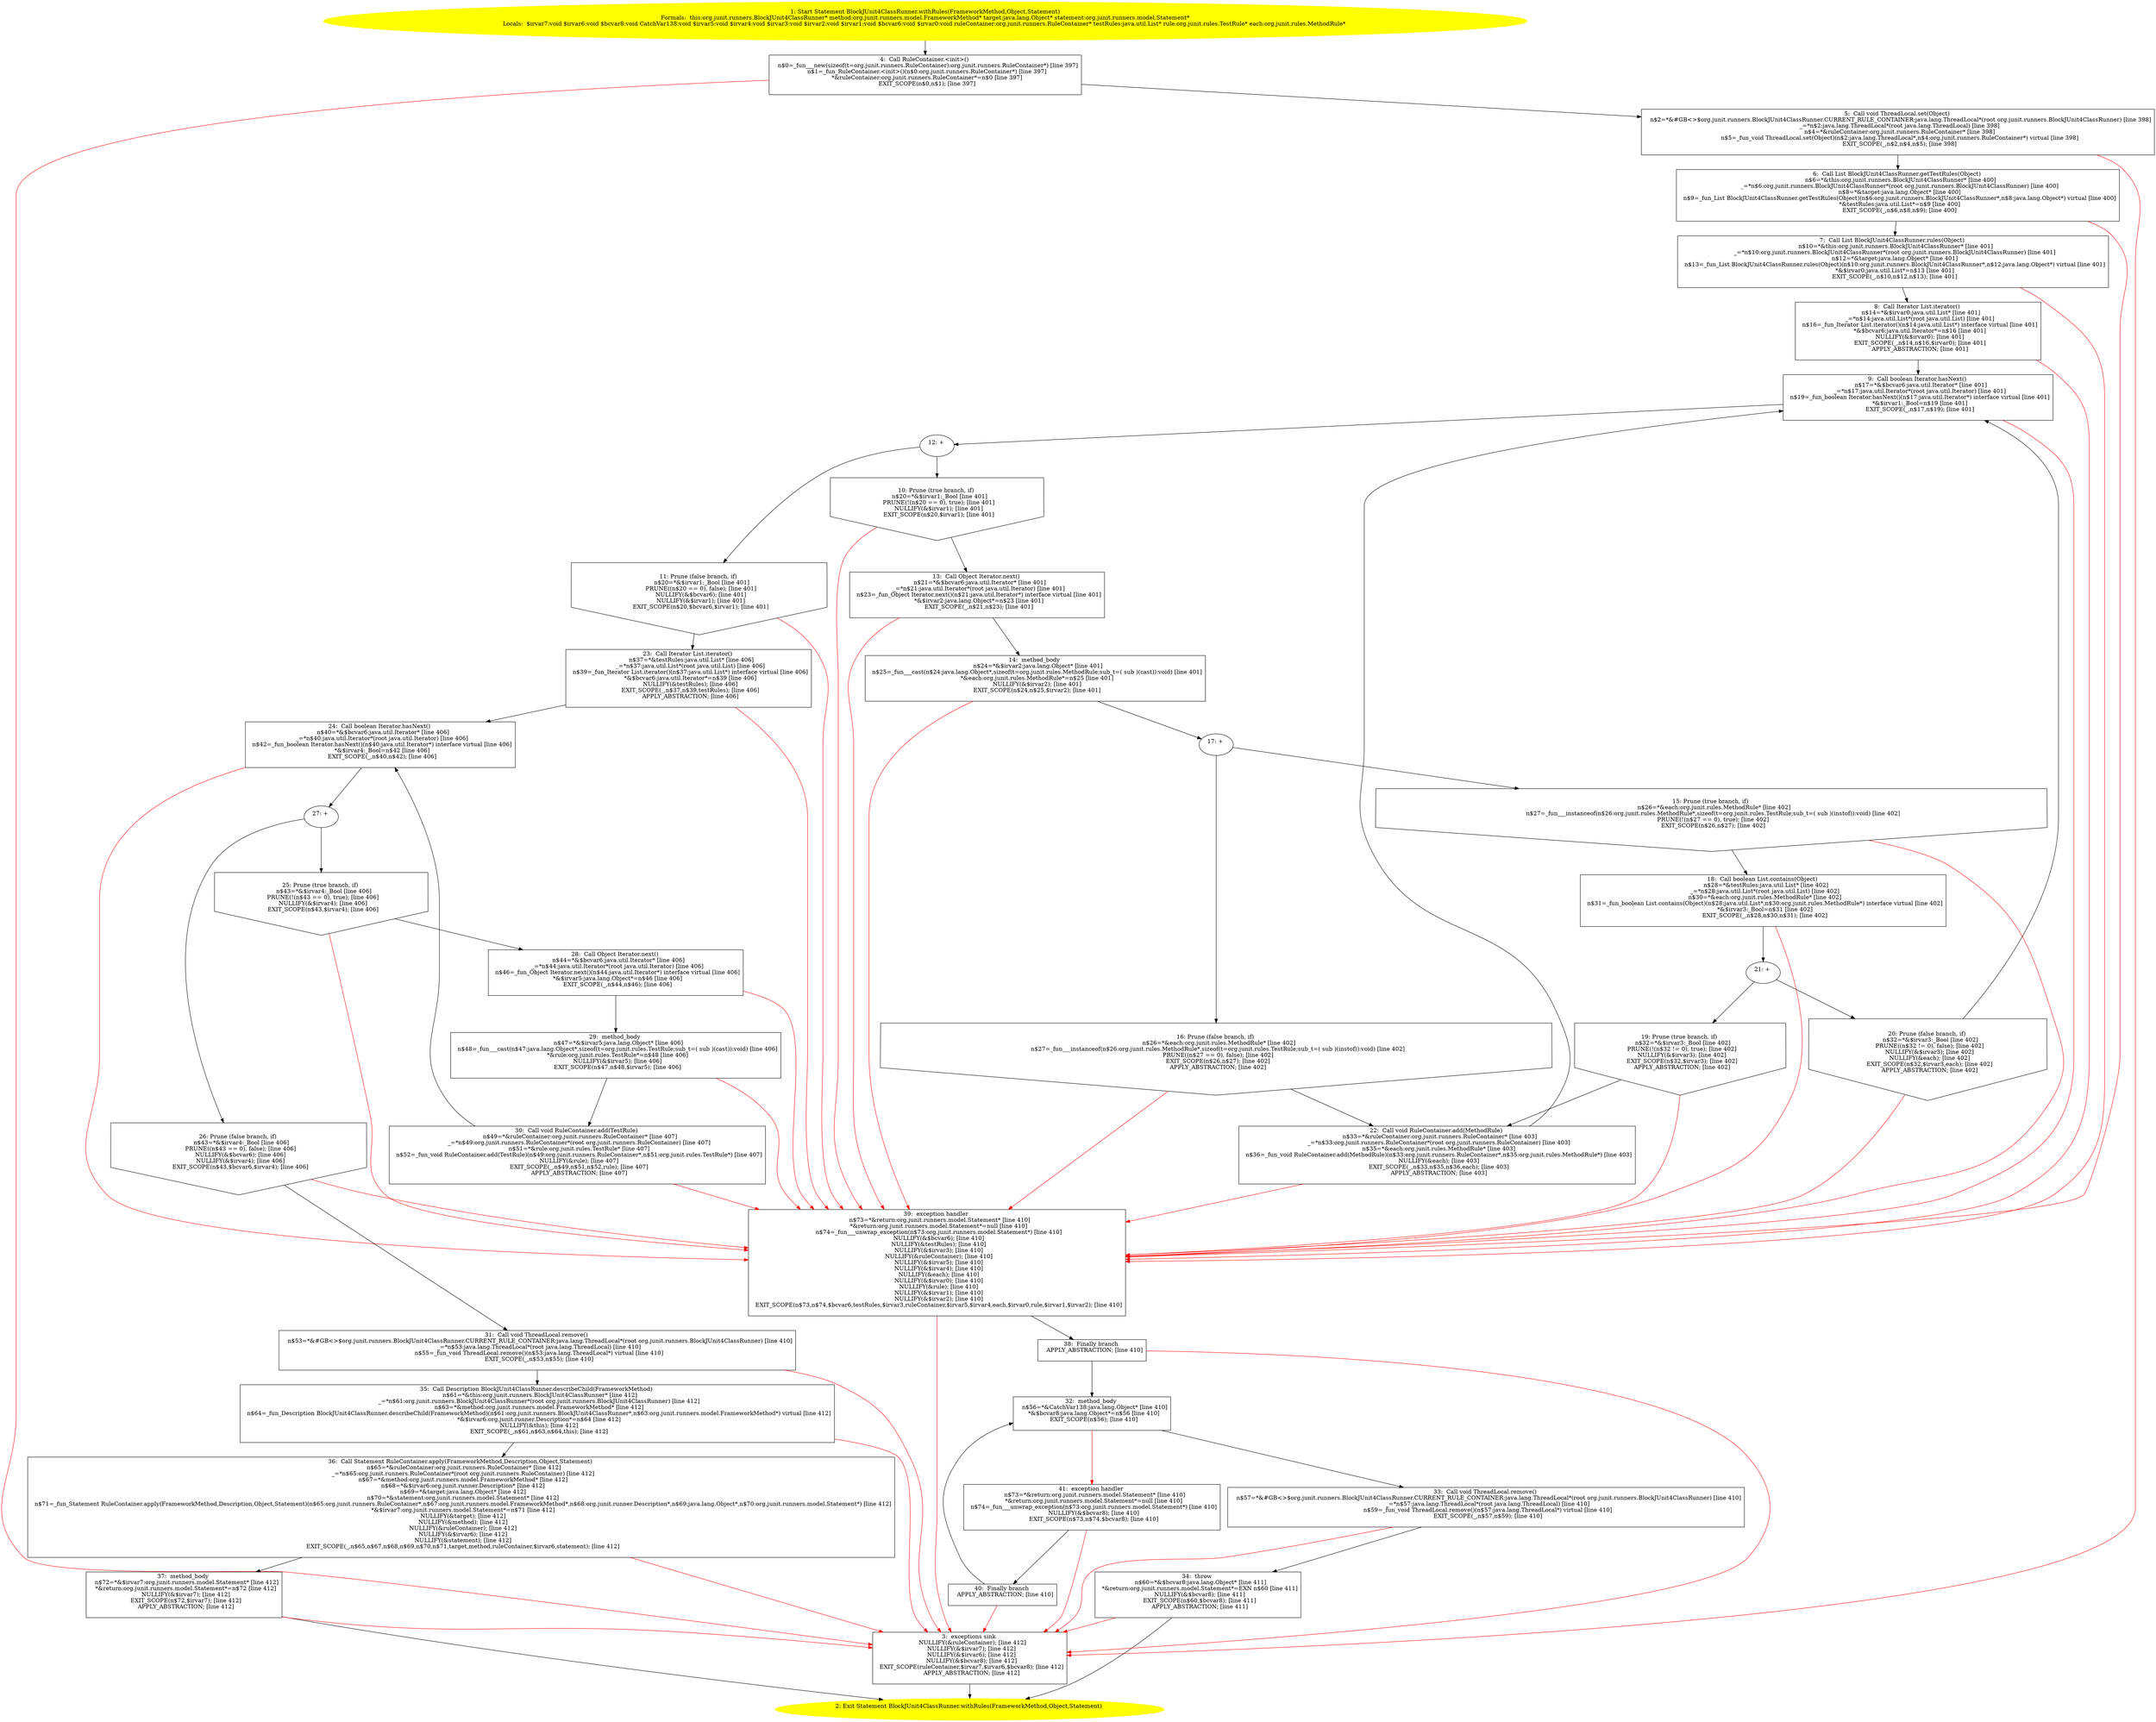 /* @generated */
digraph cfg {
"org.junit.runners.BlockJUnit4ClassRunner.withRules(org.junit.runners.model.FrameworkMethod,java.lang.d3c724dc58a1a17aa2b569ffbe6e26ab_1" [label="1: Start Statement BlockJUnit4ClassRunner.withRules(FrameworkMethod,Object,Statement)\nFormals:  this:org.junit.runners.BlockJUnit4ClassRunner* method:org.junit.runners.model.FrameworkMethod* target:java.lang.Object* statement:org.junit.runners.model.Statement*\nLocals:  $irvar7:void $irvar6:void $bcvar8:void CatchVar138:void $irvar5:void $irvar4:void $irvar3:void $irvar2:void $irvar1:void $bcvar6:void $irvar0:void ruleContainer:org.junit.runners.RuleContainer* testRules:java.util.List* rule:org.junit.rules.TestRule* each:org.junit.rules.MethodRule* \n  " color=yellow style=filled]
	

	 "org.junit.runners.BlockJUnit4ClassRunner.withRules(org.junit.runners.model.FrameworkMethod,java.lang.d3c724dc58a1a17aa2b569ffbe6e26ab_1" -> "org.junit.runners.BlockJUnit4ClassRunner.withRules(org.junit.runners.model.FrameworkMethod,java.lang.d3c724dc58a1a17aa2b569ffbe6e26ab_4" ;
"org.junit.runners.BlockJUnit4ClassRunner.withRules(org.junit.runners.model.FrameworkMethod,java.lang.d3c724dc58a1a17aa2b569ffbe6e26ab_2" [label="2: Exit Statement BlockJUnit4ClassRunner.withRules(FrameworkMethod,Object,Statement) \n  " color=yellow style=filled]
	

"org.junit.runners.BlockJUnit4ClassRunner.withRules(org.junit.runners.model.FrameworkMethod,java.lang.d3c724dc58a1a17aa2b569ffbe6e26ab_3" [label="3:  exceptions sink \n   NULLIFY(&ruleContainer); [line 412]\n  NULLIFY(&$irvar7); [line 412]\n  NULLIFY(&$irvar6); [line 412]\n  NULLIFY(&$bcvar8); [line 412]\n  EXIT_SCOPE(ruleContainer,$irvar7,$irvar6,$bcvar8); [line 412]\n  APPLY_ABSTRACTION; [line 412]\n " shape="box"]
	

	 "org.junit.runners.BlockJUnit4ClassRunner.withRules(org.junit.runners.model.FrameworkMethod,java.lang.d3c724dc58a1a17aa2b569ffbe6e26ab_3" -> "org.junit.runners.BlockJUnit4ClassRunner.withRules(org.junit.runners.model.FrameworkMethod,java.lang.d3c724dc58a1a17aa2b569ffbe6e26ab_2" ;
"org.junit.runners.BlockJUnit4ClassRunner.withRules(org.junit.runners.model.FrameworkMethod,java.lang.d3c724dc58a1a17aa2b569ffbe6e26ab_4" [label="4:  Call RuleContainer.<init>() \n   n$0=_fun___new(sizeof(t=org.junit.runners.RuleContainer):org.junit.runners.RuleContainer*) [line 397]\n  n$1=_fun_RuleContainer.<init>()(n$0:org.junit.runners.RuleContainer*) [line 397]\n  *&ruleContainer:org.junit.runners.RuleContainer*=n$0 [line 397]\n  EXIT_SCOPE(n$0,n$1); [line 397]\n " shape="box"]
	

	 "org.junit.runners.BlockJUnit4ClassRunner.withRules(org.junit.runners.model.FrameworkMethod,java.lang.d3c724dc58a1a17aa2b569ffbe6e26ab_4" -> "org.junit.runners.BlockJUnit4ClassRunner.withRules(org.junit.runners.model.FrameworkMethod,java.lang.d3c724dc58a1a17aa2b569ffbe6e26ab_5" ;
	 "org.junit.runners.BlockJUnit4ClassRunner.withRules(org.junit.runners.model.FrameworkMethod,java.lang.d3c724dc58a1a17aa2b569ffbe6e26ab_4" -> "org.junit.runners.BlockJUnit4ClassRunner.withRules(org.junit.runners.model.FrameworkMethod,java.lang.d3c724dc58a1a17aa2b569ffbe6e26ab_3" [color="red" ];
"org.junit.runners.BlockJUnit4ClassRunner.withRules(org.junit.runners.model.FrameworkMethod,java.lang.d3c724dc58a1a17aa2b569ffbe6e26ab_5" [label="5:  Call void ThreadLocal.set(Object) \n   n$2=*&#GB<>$org.junit.runners.BlockJUnit4ClassRunner.CURRENT_RULE_CONTAINER:java.lang.ThreadLocal*(root org.junit.runners.BlockJUnit4ClassRunner) [line 398]\n  _=*n$2:java.lang.ThreadLocal*(root java.lang.ThreadLocal) [line 398]\n  n$4=*&ruleContainer:org.junit.runners.RuleContainer* [line 398]\n  n$5=_fun_void ThreadLocal.set(Object)(n$2:java.lang.ThreadLocal*,n$4:org.junit.runners.RuleContainer*) virtual [line 398]\n  EXIT_SCOPE(_,n$2,n$4,n$5); [line 398]\n " shape="box"]
	

	 "org.junit.runners.BlockJUnit4ClassRunner.withRules(org.junit.runners.model.FrameworkMethod,java.lang.d3c724dc58a1a17aa2b569ffbe6e26ab_5" -> "org.junit.runners.BlockJUnit4ClassRunner.withRules(org.junit.runners.model.FrameworkMethod,java.lang.d3c724dc58a1a17aa2b569ffbe6e26ab_6" ;
	 "org.junit.runners.BlockJUnit4ClassRunner.withRules(org.junit.runners.model.FrameworkMethod,java.lang.d3c724dc58a1a17aa2b569ffbe6e26ab_5" -> "org.junit.runners.BlockJUnit4ClassRunner.withRules(org.junit.runners.model.FrameworkMethod,java.lang.d3c724dc58a1a17aa2b569ffbe6e26ab_3" [color="red" ];
"org.junit.runners.BlockJUnit4ClassRunner.withRules(org.junit.runners.model.FrameworkMethod,java.lang.d3c724dc58a1a17aa2b569ffbe6e26ab_6" [label="6:  Call List BlockJUnit4ClassRunner.getTestRules(Object) \n   n$6=*&this:org.junit.runners.BlockJUnit4ClassRunner* [line 400]\n  _=*n$6:org.junit.runners.BlockJUnit4ClassRunner*(root org.junit.runners.BlockJUnit4ClassRunner) [line 400]\n  n$8=*&target:java.lang.Object* [line 400]\n  n$9=_fun_List BlockJUnit4ClassRunner.getTestRules(Object)(n$6:org.junit.runners.BlockJUnit4ClassRunner*,n$8:java.lang.Object*) virtual [line 400]\n  *&testRules:java.util.List*=n$9 [line 400]\n  EXIT_SCOPE(_,n$6,n$8,n$9); [line 400]\n " shape="box"]
	

	 "org.junit.runners.BlockJUnit4ClassRunner.withRules(org.junit.runners.model.FrameworkMethod,java.lang.d3c724dc58a1a17aa2b569ffbe6e26ab_6" -> "org.junit.runners.BlockJUnit4ClassRunner.withRules(org.junit.runners.model.FrameworkMethod,java.lang.d3c724dc58a1a17aa2b569ffbe6e26ab_7" ;
	 "org.junit.runners.BlockJUnit4ClassRunner.withRules(org.junit.runners.model.FrameworkMethod,java.lang.d3c724dc58a1a17aa2b569ffbe6e26ab_6" -> "org.junit.runners.BlockJUnit4ClassRunner.withRules(org.junit.runners.model.FrameworkMethod,java.lang.d3c724dc58a1a17aa2b569ffbe6e26ab_39" [color="red" ];
"org.junit.runners.BlockJUnit4ClassRunner.withRules(org.junit.runners.model.FrameworkMethod,java.lang.d3c724dc58a1a17aa2b569ffbe6e26ab_7" [label="7:  Call List BlockJUnit4ClassRunner.rules(Object) \n   n$10=*&this:org.junit.runners.BlockJUnit4ClassRunner* [line 401]\n  _=*n$10:org.junit.runners.BlockJUnit4ClassRunner*(root org.junit.runners.BlockJUnit4ClassRunner) [line 401]\n  n$12=*&target:java.lang.Object* [line 401]\n  n$13=_fun_List BlockJUnit4ClassRunner.rules(Object)(n$10:org.junit.runners.BlockJUnit4ClassRunner*,n$12:java.lang.Object*) virtual [line 401]\n  *&$irvar0:java.util.List*=n$13 [line 401]\n  EXIT_SCOPE(_,n$10,n$12,n$13); [line 401]\n " shape="box"]
	

	 "org.junit.runners.BlockJUnit4ClassRunner.withRules(org.junit.runners.model.FrameworkMethod,java.lang.d3c724dc58a1a17aa2b569ffbe6e26ab_7" -> "org.junit.runners.BlockJUnit4ClassRunner.withRules(org.junit.runners.model.FrameworkMethod,java.lang.d3c724dc58a1a17aa2b569ffbe6e26ab_8" ;
	 "org.junit.runners.BlockJUnit4ClassRunner.withRules(org.junit.runners.model.FrameworkMethod,java.lang.d3c724dc58a1a17aa2b569ffbe6e26ab_7" -> "org.junit.runners.BlockJUnit4ClassRunner.withRules(org.junit.runners.model.FrameworkMethod,java.lang.d3c724dc58a1a17aa2b569ffbe6e26ab_39" [color="red" ];
"org.junit.runners.BlockJUnit4ClassRunner.withRules(org.junit.runners.model.FrameworkMethod,java.lang.d3c724dc58a1a17aa2b569ffbe6e26ab_8" [label="8:  Call Iterator List.iterator() \n   n$14=*&$irvar0:java.util.List* [line 401]\n  _=*n$14:java.util.List*(root java.util.List) [line 401]\n  n$16=_fun_Iterator List.iterator()(n$14:java.util.List*) interface virtual [line 401]\n  *&$bcvar6:java.util.Iterator*=n$16 [line 401]\n  NULLIFY(&$irvar0); [line 401]\n  EXIT_SCOPE(_,n$14,n$16,$irvar0); [line 401]\n  APPLY_ABSTRACTION; [line 401]\n " shape="box"]
	

	 "org.junit.runners.BlockJUnit4ClassRunner.withRules(org.junit.runners.model.FrameworkMethod,java.lang.d3c724dc58a1a17aa2b569ffbe6e26ab_8" -> "org.junit.runners.BlockJUnit4ClassRunner.withRules(org.junit.runners.model.FrameworkMethod,java.lang.d3c724dc58a1a17aa2b569ffbe6e26ab_9" ;
	 "org.junit.runners.BlockJUnit4ClassRunner.withRules(org.junit.runners.model.FrameworkMethod,java.lang.d3c724dc58a1a17aa2b569ffbe6e26ab_8" -> "org.junit.runners.BlockJUnit4ClassRunner.withRules(org.junit.runners.model.FrameworkMethod,java.lang.d3c724dc58a1a17aa2b569ffbe6e26ab_39" [color="red" ];
"org.junit.runners.BlockJUnit4ClassRunner.withRules(org.junit.runners.model.FrameworkMethod,java.lang.d3c724dc58a1a17aa2b569ffbe6e26ab_9" [label="9:  Call boolean Iterator.hasNext() \n   n$17=*&$bcvar6:java.util.Iterator* [line 401]\n  _=*n$17:java.util.Iterator*(root java.util.Iterator) [line 401]\n  n$19=_fun_boolean Iterator.hasNext()(n$17:java.util.Iterator*) interface virtual [line 401]\n  *&$irvar1:_Bool=n$19 [line 401]\n  EXIT_SCOPE(_,n$17,n$19); [line 401]\n " shape="box"]
	

	 "org.junit.runners.BlockJUnit4ClassRunner.withRules(org.junit.runners.model.FrameworkMethod,java.lang.d3c724dc58a1a17aa2b569ffbe6e26ab_9" -> "org.junit.runners.BlockJUnit4ClassRunner.withRules(org.junit.runners.model.FrameworkMethod,java.lang.d3c724dc58a1a17aa2b569ffbe6e26ab_12" ;
	 "org.junit.runners.BlockJUnit4ClassRunner.withRules(org.junit.runners.model.FrameworkMethod,java.lang.d3c724dc58a1a17aa2b569ffbe6e26ab_9" -> "org.junit.runners.BlockJUnit4ClassRunner.withRules(org.junit.runners.model.FrameworkMethod,java.lang.d3c724dc58a1a17aa2b569ffbe6e26ab_39" [color="red" ];
"org.junit.runners.BlockJUnit4ClassRunner.withRules(org.junit.runners.model.FrameworkMethod,java.lang.d3c724dc58a1a17aa2b569ffbe6e26ab_10" [label="10: Prune (true branch, if) \n   n$20=*&$irvar1:_Bool [line 401]\n  PRUNE(!(n$20 == 0), true); [line 401]\n  NULLIFY(&$irvar1); [line 401]\n  EXIT_SCOPE(n$20,$irvar1); [line 401]\n " shape="invhouse"]
	

	 "org.junit.runners.BlockJUnit4ClassRunner.withRules(org.junit.runners.model.FrameworkMethod,java.lang.d3c724dc58a1a17aa2b569ffbe6e26ab_10" -> "org.junit.runners.BlockJUnit4ClassRunner.withRules(org.junit.runners.model.FrameworkMethod,java.lang.d3c724dc58a1a17aa2b569ffbe6e26ab_13" ;
	 "org.junit.runners.BlockJUnit4ClassRunner.withRules(org.junit.runners.model.FrameworkMethod,java.lang.d3c724dc58a1a17aa2b569ffbe6e26ab_10" -> "org.junit.runners.BlockJUnit4ClassRunner.withRules(org.junit.runners.model.FrameworkMethod,java.lang.d3c724dc58a1a17aa2b569ffbe6e26ab_39" [color="red" ];
"org.junit.runners.BlockJUnit4ClassRunner.withRules(org.junit.runners.model.FrameworkMethod,java.lang.d3c724dc58a1a17aa2b569ffbe6e26ab_11" [label="11: Prune (false branch, if) \n   n$20=*&$irvar1:_Bool [line 401]\n  PRUNE((n$20 == 0), false); [line 401]\n  NULLIFY(&$bcvar6); [line 401]\n  NULLIFY(&$irvar1); [line 401]\n  EXIT_SCOPE(n$20,$bcvar6,$irvar1); [line 401]\n " shape="invhouse"]
	

	 "org.junit.runners.BlockJUnit4ClassRunner.withRules(org.junit.runners.model.FrameworkMethod,java.lang.d3c724dc58a1a17aa2b569ffbe6e26ab_11" -> "org.junit.runners.BlockJUnit4ClassRunner.withRules(org.junit.runners.model.FrameworkMethod,java.lang.d3c724dc58a1a17aa2b569ffbe6e26ab_23" ;
	 "org.junit.runners.BlockJUnit4ClassRunner.withRules(org.junit.runners.model.FrameworkMethod,java.lang.d3c724dc58a1a17aa2b569ffbe6e26ab_11" -> "org.junit.runners.BlockJUnit4ClassRunner.withRules(org.junit.runners.model.FrameworkMethod,java.lang.d3c724dc58a1a17aa2b569ffbe6e26ab_39" [color="red" ];
"org.junit.runners.BlockJUnit4ClassRunner.withRules(org.junit.runners.model.FrameworkMethod,java.lang.d3c724dc58a1a17aa2b569ffbe6e26ab_12" [label="12: + \n  " ]
	

	 "org.junit.runners.BlockJUnit4ClassRunner.withRules(org.junit.runners.model.FrameworkMethod,java.lang.d3c724dc58a1a17aa2b569ffbe6e26ab_12" -> "org.junit.runners.BlockJUnit4ClassRunner.withRules(org.junit.runners.model.FrameworkMethod,java.lang.d3c724dc58a1a17aa2b569ffbe6e26ab_10" ;
	 "org.junit.runners.BlockJUnit4ClassRunner.withRules(org.junit.runners.model.FrameworkMethod,java.lang.d3c724dc58a1a17aa2b569ffbe6e26ab_12" -> "org.junit.runners.BlockJUnit4ClassRunner.withRules(org.junit.runners.model.FrameworkMethod,java.lang.d3c724dc58a1a17aa2b569ffbe6e26ab_11" ;
"org.junit.runners.BlockJUnit4ClassRunner.withRules(org.junit.runners.model.FrameworkMethod,java.lang.d3c724dc58a1a17aa2b569ffbe6e26ab_13" [label="13:  Call Object Iterator.next() \n   n$21=*&$bcvar6:java.util.Iterator* [line 401]\n  _=*n$21:java.util.Iterator*(root java.util.Iterator) [line 401]\n  n$23=_fun_Object Iterator.next()(n$21:java.util.Iterator*) interface virtual [line 401]\n  *&$irvar2:java.lang.Object*=n$23 [line 401]\n  EXIT_SCOPE(_,n$21,n$23); [line 401]\n " shape="box"]
	

	 "org.junit.runners.BlockJUnit4ClassRunner.withRules(org.junit.runners.model.FrameworkMethod,java.lang.d3c724dc58a1a17aa2b569ffbe6e26ab_13" -> "org.junit.runners.BlockJUnit4ClassRunner.withRules(org.junit.runners.model.FrameworkMethod,java.lang.d3c724dc58a1a17aa2b569ffbe6e26ab_14" ;
	 "org.junit.runners.BlockJUnit4ClassRunner.withRules(org.junit.runners.model.FrameworkMethod,java.lang.d3c724dc58a1a17aa2b569ffbe6e26ab_13" -> "org.junit.runners.BlockJUnit4ClassRunner.withRules(org.junit.runners.model.FrameworkMethod,java.lang.d3c724dc58a1a17aa2b569ffbe6e26ab_39" [color="red" ];
"org.junit.runners.BlockJUnit4ClassRunner.withRules(org.junit.runners.model.FrameworkMethod,java.lang.d3c724dc58a1a17aa2b569ffbe6e26ab_14" [label="14:  method_body \n   n$24=*&$irvar2:java.lang.Object* [line 401]\n  n$25=_fun___cast(n$24:java.lang.Object*,sizeof(t=org.junit.rules.MethodRule;sub_t=( sub )(cast)):void) [line 401]\n  *&each:org.junit.rules.MethodRule*=n$25 [line 401]\n  NULLIFY(&$irvar2); [line 401]\n  EXIT_SCOPE(n$24,n$25,$irvar2); [line 401]\n " shape="box"]
	

	 "org.junit.runners.BlockJUnit4ClassRunner.withRules(org.junit.runners.model.FrameworkMethod,java.lang.d3c724dc58a1a17aa2b569ffbe6e26ab_14" -> "org.junit.runners.BlockJUnit4ClassRunner.withRules(org.junit.runners.model.FrameworkMethod,java.lang.d3c724dc58a1a17aa2b569ffbe6e26ab_17" ;
	 "org.junit.runners.BlockJUnit4ClassRunner.withRules(org.junit.runners.model.FrameworkMethod,java.lang.d3c724dc58a1a17aa2b569ffbe6e26ab_14" -> "org.junit.runners.BlockJUnit4ClassRunner.withRules(org.junit.runners.model.FrameworkMethod,java.lang.d3c724dc58a1a17aa2b569ffbe6e26ab_39" [color="red" ];
"org.junit.runners.BlockJUnit4ClassRunner.withRules(org.junit.runners.model.FrameworkMethod,java.lang.d3c724dc58a1a17aa2b569ffbe6e26ab_15" [label="15: Prune (true branch, if) \n   n$26=*&each:org.junit.rules.MethodRule* [line 402]\n  n$27=_fun___instanceof(n$26:org.junit.rules.MethodRule*,sizeof(t=org.junit.rules.TestRule;sub_t=( sub )(instof)):void) [line 402]\n  PRUNE(!(n$27 == 0), true); [line 402]\n  EXIT_SCOPE(n$26,n$27); [line 402]\n " shape="invhouse"]
	

	 "org.junit.runners.BlockJUnit4ClassRunner.withRules(org.junit.runners.model.FrameworkMethod,java.lang.d3c724dc58a1a17aa2b569ffbe6e26ab_15" -> "org.junit.runners.BlockJUnit4ClassRunner.withRules(org.junit.runners.model.FrameworkMethod,java.lang.d3c724dc58a1a17aa2b569ffbe6e26ab_18" ;
	 "org.junit.runners.BlockJUnit4ClassRunner.withRules(org.junit.runners.model.FrameworkMethod,java.lang.d3c724dc58a1a17aa2b569ffbe6e26ab_15" -> "org.junit.runners.BlockJUnit4ClassRunner.withRules(org.junit.runners.model.FrameworkMethod,java.lang.d3c724dc58a1a17aa2b569ffbe6e26ab_39" [color="red" ];
"org.junit.runners.BlockJUnit4ClassRunner.withRules(org.junit.runners.model.FrameworkMethod,java.lang.d3c724dc58a1a17aa2b569ffbe6e26ab_16" [label="16: Prune (false branch, if) \n   n$26=*&each:org.junit.rules.MethodRule* [line 402]\n  n$27=_fun___instanceof(n$26:org.junit.rules.MethodRule*,sizeof(t=org.junit.rules.TestRule;sub_t=( sub )(instof)):void) [line 402]\n  PRUNE((n$27 == 0), false); [line 402]\n  EXIT_SCOPE(n$26,n$27); [line 402]\n  APPLY_ABSTRACTION; [line 402]\n " shape="invhouse"]
	

	 "org.junit.runners.BlockJUnit4ClassRunner.withRules(org.junit.runners.model.FrameworkMethod,java.lang.d3c724dc58a1a17aa2b569ffbe6e26ab_16" -> "org.junit.runners.BlockJUnit4ClassRunner.withRules(org.junit.runners.model.FrameworkMethod,java.lang.d3c724dc58a1a17aa2b569ffbe6e26ab_22" ;
	 "org.junit.runners.BlockJUnit4ClassRunner.withRules(org.junit.runners.model.FrameworkMethod,java.lang.d3c724dc58a1a17aa2b569ffbe6e26ab_16" -> "org.junit.runners.BlockJUnit4ClassRunner.withRules(org.junit.runners.model.FrameworkMethod,java.lang.d3c724dc58a1a17aa2b569ffbe6e26ab_39" [color="red" ];
"org.junit.runners.BlockJUnit4ClassRunner.withRules(org.junit.runners.model.FrameworkMethod,java.lang.d3c724dc58a1a17aa2b569ffbe6e26ab_17" [label="17: + \n  " ]
	

	 "org.junit.runners.BlockJUnit4ClassRunner.withRules(org.junit.runners.model.FrameworkMethod,java.lang.d3c724dc58a1a17aa2b569ffbe6e26ab_17" -> "org.junit.runners.BlockJUnit4ClassRunner.withRules(org.junit.runners.model.FrameworkMethod,java.lang.d3c724dc58a1a17aa2b569ffbe6e26ab_15" ;
	 "org.junit.runners.BlockJUnit4ClassRunner.withRules(org.junit.runners.model.FrameworkMethod,java.lang.d3c724dc58a1a17aa2b569ffbe6e26ab_17" -> "org.junit.runners.BlockJUnit4ClassRunner.withRules(org.junit.runners.model.FrameworkMethod,java.lang.d3c724dc58a1a17aa2b569ffbe6e26ab_16" ;
"org.junit.runners.BlockJUnit4ClassRunner.withRules(org.junit.runners.model.FrameworkMethod,java.lang.d3c724dc58a1a17aa2b569ffbe6e26ab_18" [label="18:  Call boolean List.contains(Object) \n   n$28=*&testRules:java.util.List* [line 402]\n  _=*n$28:java.util.List*(root java.util.List) [line 402]\n  n$30=*&each:org.junit.rules.MethodRule* [line 402]\n  n$31=_fun_boolean List.contains(Object)(n$28:java.util.List*,n$30:org.junit.rules.MethodRule*) interface virtual [line 402]\n  *&$irvar3:_Bool=n$31 [line 402]\n  EXIT_SCOPE(_,n$28,n$30,n$31); [line 402]\n " shape="box"]
	

	 "org.junit.runners.BlockJUnit4ClassRunner.withRules(org.junit.runners.model.FrameworkMethod,java.lang.d3c724dc58a1a17aa2b569ffbe6e26ab_18" -> "org.junit.runners.BlockJUnit4ClassRunner.withRules(org.junit.runners.model.FrameworkMethod,java.lang.d3c724dc58a1a17aa2b569ffbe6e26ab_21" ;
	 "org.junit.runners.BlockJUnit4ClassRunner.withRules(org.junit.runners.model.FrameworkMethod,java.lang.d3c724dc58a1a17aa2b569ffbe6e26ab_18" -> "org.junit.runners.BlockJUnit4ClassRunner.withRules(org.junit.runners.model.FrameworkMethod,java.lang.d3c724dc58a1a17aa2b569ffbe6e26ab_39" [color="red" ];
"org.junit.runners.BlockJUnit4ClassRunner.withRules(org.junit.runners.model.FrameworkMethod,java.lang.d3c724dc58a1a17aa2b569ffbe6e26ab_19" [label="19: Prune (true branch, if) \n   n$32=*&$irvar3:_Bool [line 402]\n  PRUNE(!(n$32 != 0), true); [line 402]\n  NULLIFY(&$irvar3); [line 402]\n  EXIT_SCOPE(n$32,$irvar3); [line 402]\n  APPLY_ABSTRACTION; [line 402]\n " shape="invhouse"]
	

	 "org.junit.runners.BlockJUnit4ClassRunner.withRules(org.junit.runners.model.FrameworkMethod,java.lang.d3c724dc58a1a17aa2b569ffbe6e26ab_19" -> "org.junit.runners.BlockJUnit4ClassRunner.withRules(org.junit.runners.model.FrameworkMethod,java.lang.d3c724dc58a1a17aa2b569ffbe6e26ab_22" ;
	 "org.junit.runners.BlockJUnit4ClassRunner.withRules(org.junit.runners.model.FrameworkMethod,java.lang.d3c724dc58a1a17aa2b569ffbe6e26ab_19" -> "org.junit.runners.BlockJUnit4ClassRunner.withRules(org.junit.runners.model.FrameworkMethod,java.lang.d3c724dc58a1a17aa2b569ffbe6e26ab_39" [color="red" ];
"org.junit.runners.BlockJUnit4ClassRunner.withRules(org.junit.runners.model.FrameworkMethod,java.lang.d3c724dc58a1a17aa2b569ffbe6e26ab_20" [label="20: Prune (false branch, if) \n   n$32=*&$irvar3:_Bool [line 402]\n  PRUNE((n$32 != 0), false); [line 402]\n  NULLIFY(&$irvar3); [line 402]\n  NULLIFY(&each); [line 402]\n  EXIT_SCOPE(n$32,$irvar3,each); [line 402]\n  APPLY_ABSTRACTION; [line 402]\n " shape="invhouse"]
	

	 "org.junit.runners.BlockJUnit4ClassRunner.withRules(org.junit.runners.model.FrameworkMethod,java.lang.d3c724dc58a1a17aa2b569ffbe6e26ab_20" -> "org.junit.runners.BlockJUnit4ClassRunner.withRules(org.junit.runners.model.FrameworkMethod,java.lang.d3c724dc58a1a17aa2b569ffbe6e26ab_9" ;
	 "org.junit.runners.BlockJUnit4ClassRunner.withRules(org.junit.runners.model.FrameworkMethod,java.lang.d3c724dc58a1a17aa2b569ffbe6e26ab_20" -> "org.junit.runners.BlockJUnit4ClassRunner.withRules(org.junit.runners.model.FrameworkMethod,java.lang.d3c724dc58a1a17aa2b569ffbe6e26ab_39" [color="red" ];
"org.junit.runners.BlockJUnit4ClassRunner.withRules(org.junit.runners.model.FrameworkMethod,java.lang.d3c724dc58a1a17aa2b569ffbe6e26ab_21" [label="21: + \n  " ]
	

	 "org.junit.runners.BlockJUnit4ClassRunner.withRules(org.junit.runners.model.FrameworkMethod,java.lang.d3c724dc58a1a17aa2b569ffbe6e26ab_21" -> "org.junit.runners.BlockJUnit4ClassRunner.withRules(org.junit.runners.model.FrameworkMethod,java.lang.d3c724dc58a1a17aa2b569ffbe6e26ab_19" ;
	 "org.junit.runners.BlockJUnit4ClassRunner.withRules(org.junit.runners.model.FrameworkMethod,java.lang.d3c724dc58a1a17aa2b569ffbe6e26ab_21" -> "org.junit.runners.BlockJUnit4ClassRunner.withRules(org.junit.runners.model.FrameworkMethod,java.lang.d3c724dc58a1a17aa2b569ffbe6e26ab_20" ;
"org.junit.runners.BlockJUnit4ClassRunner.withRules(org.junit.runners.model.FrameworkMethod,java.lang.d3c724dc58a1a17aa2b569ffbe6e26ab_22" [label="22:  Call void RuleContainer.add(MethodRule) \n   n$33=*&ruleContainer:org.junit.runners.RuleContainer* [line 403]\n  _=*n$33:org.junit.runners.RuleContainer*(root org.junit.runners.RuleContainer) [line 403]\n  n$35=*&each:org.junit.rules.MethodRule* [line 403]\n  n$36=_fun_void RuleContainer.add(MethodRule)(n$33:org.junit.runners.RuleContainer*,n$35:org.junit.rules.MethodRule*) [line 403]\n  NULLIFY(&each); [line 403]\n  EXIT_SCOPE(_,n$33,n$35,n$36,each); [line 403]\n  APPLY_ABSTRACTION; [line 403]\n " shape="box"]
	

	 "org.junit.runners.BlockJUnit4ClassRunner.withRules(org.junit.runners.model.FrameworkMethod,java.lang.d3c724dc58a1a17aa2b569ffbe6e26ab_22" -> "org.junit.runners.BlockJUnit4ClassRunner.withRules(org.junit.runners.model.FrameworkMethod,java.lang.d3c724dc58a1a17aa2b569ffbe6e26ab_9" ;
	 "org.junit.runners.BlockJUnit4ClassRunner.withRules(org.junit.runners.model.FrameworkMethod,java.lang.d3c724dc58a1a17aa2b569ffbe6e26ab_22" -> "org.junit.runners.BlockJUnit4ClassRunner.withRules(org.junit.runners.model.FrameworkMethod,java.lang.d3c724dc58a1a17aa2b569ffbe6e26ab_39" [color="red" ];
"org.junit.runners.BlockJUnit4ClassRunner.withRules(org.junit.runners.model.FrameworkMethod,java.lang.d3c724dc58a1a17aa2b569ffbe6e26ab_23" [label="23:  Call Iterator List.iterator() \n   n$37=*&testRules:java.util.List* [line 406]\n  _=*n$37:java.util.List*(root java.util.List) [line 406]\n  n$39=_fun_Iterator List.iterator()(n$37:java.util.List*) interface virtual [line 406]\n  *&$bcvar6:java.util.Iterator*=n$39 [line 406]\n  NULLIFY(&testRules); [line 406]\n  EXIT_SCOPE(_,n$37,n$39,testRules); [line 406]\n  APPLY_ABSTRACTION; [line 406]\n " shape="box"]
	

	 "org.junit.runners.BlockJUnit4ClassRunner.withRules(org.junit.runners.model.FrameworkMethod,java.lang.d3c724dc58a1a17aa2b569ffbe6e26ab_23" -> "org.junit.runners.BlockJUnit4ClassRunner.withRules(org.junit.runners.model.FrameworkMethod,java.lang.d3c724dc58a1a17aa2b569ffbe6e26ab_24" ;
	 "org.junit.runners.BlockJUnit4ClassRunner.withRules(org.junit.runners.model.FrameworkMethod,java.lang.d3c724dc58a1a17aa2b569ffbe6e26ab_23" -> "org.junit.runners.BlockJUnit4ClassRunner.withRules(org.junit.runners.model.FrameworkMethod,java.lang.d3c724dc58a1a17aa2b569ffbe6e26ab_39" [color="red" ];
"org.junit.runners.BlockJUnit4ClassRunner.withRules(org.junit.runners.model.FrameworkMethod,java.lang.d3c724dc58a1a17aa2b569ffbe6e26ab_24" [label="24:  Call boolean Iterator.hasNext() \n   n$40=*&$bcvar6:java.util.Iterator* [line 406]\n  _=*n$40:java.util.Iterator*(root java.util.Iterator) [line 406]\n  n$42=_fun_boolean Iterator.hasNext()(n$40:java.util.Iterator*) interface virtual [line 406]\n  *&$irvar4:_Bool=n$42 [line 406]\n  EXIT_SCOPE(_,n$40,n$42); [line 406]\n " shape="box"]
	

	 "org.junit.runners.BlockJUnit4ClassRunner.withRules(org.junit.runners.model.FrameworkMethod,java.lang.d3c724dc58a1a17aa2b569ffbe6e26ab_24" -> "org.junit.runners.BlockJUnit4ClassRunner.withRules(org.junit.runners.model.FrameworkMethod,java.lang.d3c724dc58a1a17aa2b569ffbe6e26ab_27" ;
	 "org.junit.runners.BlockJUnit4ClassRunner.withRules(org.junit.runners.model.FrameworkMethod,java.lang.d3c724dc58a1a17aa2b569ffbe6e26ab_24" -> "org.junit.runners.BlockJUnit4ClassRunner.withRules(org.junit.runners.model.FrameworkMethod,java.lang.d3c724dc58a1a17aa2b569ffbe6e26ab_39" [color="red" ];
"org.junit.runners.BlockJUnit4ClassRunner.withRules(org.junit.runners.model.FrameworkMethod,java.lang.d3c724dc58a1a17aa2b569ffbe6e26ab_25" [label="25: Prune (true branch, if) \n   n$43=*&$irvar4:_Bool [line 406]\n  PRUNE(!(n$43 == 0), true); [line 406]\n  NULLIFY(&$irvar4); [line 406]\n  EXIT_SCOPE(n$43,$irvar4); [line 406]\n " shape="invhouse"]
	

	 "org.junit.runners.BlockJUnit4ClassRunner.withRules(org.junit.runners.model.FrameworkMethod,java.lang.d3c724dc58a1a17aa2b569ffbe6e26ab_25" -> "org.junit.runners.BlockJUnit4ClassRunner.withRules(org.junit.runners.model.FrameworkMethod,java.lang.d3c724dc58a1a17aa2b569ffbe6e26ab_28" ;
	 "org.junit.runners.BlockJUnit4ClassRunner.withRules(org.junit.runners.model.FrameworkMethod,java.lang.d3c724dc58a1a17aa2b569ffbe6e26ab_25" -> "org.junit.runners.BlockJUnit4ClassRunner.withRules(org.junit.runners.model.FrameworkMethod,java.lang.d3c724dc58a1a17aa2b569ffbe6e26ab_39" [color="red" ];
"org.junit.runners.BlockJUnit4ClassRunner.withRules(org.junit.runners.model.FrameworkMethod,java.lang.d3c724dc58a1a17aa2b569ffbe6e26ab_26" [label="26: Prune (false branch, if) \n   n$43=*&$irvar4:_Bool [line 406]\n  PRUNE((n$43 == 0), false); [line 406]\n  NULLIFY(&$bcvar6); [line 406]\n  NULLIFY(&$irvar4); [line 406]\n  EXIT_SCOPE(n$43,$bcvar6,$irvar4); [line 406]\n " shape="invhouse"]
	

	 "org.junit.runners.BlockJUnit4ClassRunner.withRules(org.junit.runners.model.FrameworkMethod,java.lang.d3c724dc58a1a17aa2b569ffbe6e26ab_26" -> "org.junit.runners.BlockJUnit4ClassRunner.withRules(org.junit.runners.model.FrameworkMethod,java.lang.d3c724dc58a1a17aa2b569ffbe6e26ab_31" ;
	 "org.junit.runners.BlockJUnit4ClassRunner.withRules(org.junit.runners.model.FrameworkMethod,java.lang.d3c724dc58a1a17aa2b569ffbe6e26ab_26" -> "org.junit.runners.BlockJUnit4ClassRunner.withRules(org.junit.runners.model.FrameworkMethod,java.lang.d3c724dc58a1a17aa2b569ffbe6e26ab_39" [color="red" ];
"org.junit.runners.BlockJUnit4ClassRunner.withRules(org.junit.runners.model.FrameworkMethod,java.lang.d3c724dc58a1a17aa2b569ffbe6e26ab_27" [label="27: + \n  " ]
	

	 "org.junit.runners.BlockJUnit4ClassRunner.withRules(org.junit.runners.model.FrameworkMethod,java.lang.d3c724dc58a1a17aa2b569ffbe6e26ab_27" -> "org.junit.runners.BlockJUnit4ClassRunner.withRules(org.junit.runners.model.FrameworkMethod,java.lang.d3c724dc58a1a17aa2b569ffbe6e26ab_25" ;
	 "org.junit.runners.BlockJUnit4ClassRunner.withRules(org.junit.runners.model.FrameworkMethod,java.lang.d3c724dc58a1a17aa2b569ffbe6e26ab_27" -> "org.junit.runners.BlockJUnit4ClassRunner.withRules(org.junit.runners.model.FrameworkMethod,java.lang.d3c724dc58a1a17aa2b569ffbe6e26ab_26" ;
"org.junit.runners.BlockJUnit4ClassRunner.withRules(org.junit.runners.model.FrameworkMethod,java.lang.d3c724dc58a1a17aa2b569ffbe6e26ab_28" [label="28:  Call Object Iterator.next() \n   n$44=*&$bcvar6:java.util.Iterator* [line 406]\n  _=*n$44:java.util.Iterator*(root java.util.Iterator) [line 406]\n  n$46=_fun_Object Iterator.next()(n$44:java.util.Iterator*) interface virtual [line 406]\n  *&$irvar5:java.lang.Object*=n$46 [line 406]\n  EXIT_SCOPE(_,n$44,n$46); [line 406]\n " shape="box"]
	

	 "org.junit.runners.BlockJUnit4ClassRunner.withRules(org.junit.runners.model.FrameworkMethod,java.lang.d3c724dc58a1a17aa2b569ffbe6e26ab_28" -> "org.junit.runners.BlockJUnit4ClassRunner.withRules(org.junit.runners.model.FrameworkMethod,java.lang.d3c724dc58a1a17aa2b569ffbe6e26ab_29" ;
	 "org.junit.runners.BlockJUnit4ClassRunner.withRules(org.junit.runners.model.FrameworkMethod,java.lang.d3c724dc58a1a17aa2b569ffbe6e26ab_28" -> "org.junit.runners.BlockJUnit4ClassRunner.withRules(org.junit.runners.model.FrameworkMethod,java.lang.d3c724dc58a1a17aa2b569ffbe6e26ab_39" [color="red" ];
"org.junit.runners.BlockJUnit4ClassRunner.withRules(org.junit.runners.model.FrameworkMethod,java.lang.d3c724dc58a1a17aa2b569ffbe6e26ab_29" [label="29:  method_body \n   n$47=*&$irvar5:java.lang.Object* [line 406]\n  n$48=_fun___cast(n$47:java.lang.Object*,sizeof(t=org.junit.rules.TestRule;sub_t=( sub )(cast)):void) [line 406]\n  *&rule:org.junit.rules.TestRule*=n$48 [line 406]\n  NULLIFY(&$irvar5); [line 406]\n  EXIT_SCOPE(n$47,n$48,$irvar5); [line 406]\n " shape="box"]
	

	 "org.junit.runners.BlockJUnit4ClassRunner.withRules(org.junit.runners.model.FrameworkMethod,java.lang.d3c724dc58a1a17aa2b569ffbe6e26ab_29" -> "org.junit.runners.BlockJUnit4ClassRunner.withRules(org.junit.runners.model.FrameworkMethod,java.lang.d3c724dc58a1a17aa2b569ffbe6e26ab_30" ;
	 "org.junit.runners.BlockJUnit4ClassRunner.withRules(org.junit.runners.model.FrameworkMethod,java.lang.d3c724dc58a1a17aa2b569ffbe6e26ab_29" -> "org.junit.runners.BlockJUnit4ClassRunner.withRules(org.junit.runners.model.FrameworkMethod,java.lang.d3c724dc58a1a17aa2b569ffbe6e26ab_39" [color="red" ];
"org.junit.runners.BlockJUnit4ClassRunner.withRules(org.junit.runners.model.FrameworkMethod,java.lang.d3c724dc58a1a17aa2b569ffbe6e26ab_30" [label="30:  Call void RuleContainer.add(TestRule) \n   n$49=*&ruleContainer:org.junit.runners.RuleContainer* [line 407]\n  _=*n$49:org.junit.runners.RuleContainer*(root org.junit.runners.RuleContainer) [line 407]\n  n$51=*&rule:org.junit.rules.TestRule* [line 407]\n  n$52=_fun_void RuleContainer.add(TestRule)(n$49:org.junit.runners.RuleContainer*,n$51:org.junit.rules.TestRule*) [line 407]\n  NULLIFY(&rule); [line 407]\n  EXIT_SCOPE(_,n$49,n$51,n$52,rule); [line 407]\n  APPLY_ABSTRACTION; [line 407]\n " shape="box"]
	

	 "org.junit.runners.BlockJUnit4ClassRunner.withRules(org.junit.runners.model.FrameworkMethod,java.lang.d3c724dc58a1a17aa2b569ffbe6e26ab_30" -> "org.junit.runners.BlockJUnit4ClassRunner.withRules(org.junit.runners.model.FrameworkMethod,java.lang.d3c724dc58a1a17aa2b569ffbe6e26ab_24" ;
	 "org.junit.runners.BlockJUnit4ClassRunner.withRules(org.junit.runners.model.FrameworkMethod,java.lang.d3c724dc58a1a17aa2b569ffbe6e26ab_30" -> "org.junit.runners.BlockJUnit4ClassRunner.withRules(org.junit.runners.model.FrameworkMethod,java.lang.d3c724dc58a1a17aa2b569ffbe6e26ab_39" [color="red" ];
"org.junit.runners.BlockJUnit4ClassRunner.withRules(org.junit.runners.model.FrameworkMethod,java.lang.d3c724dc58a1a17aa2b569ffbe6e26ab_31" [label="31:  Call void ThreadLocal.remove() \n   n$53=*&#GB<>$org.junit.runners.BlockJUnit4ClassRunner.CURRENT_RULE_CONTAINER:java.lang.ThreadLocal*(root org.junit.runners.BlockJUnit4ClassRunner) [line 410]\n  _=*n$53:java.lang.ThreadLocal*(root java.lang.ThreadLocal) [line 410]\n  n$55=_fun_void ThreadLocal.remove()(n$53:java.lang.ThreadLocal*) virtual [line 410]\n  EXIT_SCOPE(_,n$53,n$55); [line 410]\n " shape="box"]
	

	 "org.junit.runners.BlockJUnit4ClassRunner.withRules(org.junit.runners.model.FrameworkMethod,java.lang.d3c724dc58a1a17aa2b569ffbe6e26ab_31" -> "org.junit.runners.BlockJUnit4ClassRunner.withRules(org.junit.runners.model.FrameworkMethod,java.lang.d3c724dc58a1a17aa2b569ffbe6e26ab_35" ;
	 "org.junit.runners.BlockJUnit4ClassRunner.withRules(org.junit.runners.model.FrameworkMethod,java.lang.d3c724dc58a1a17aa2b569ffbe6e26ab_31" -> "org.junit.runners.BlockJUnit4ClassRunner.withRules(org.junit.runners.model.FrameworkMethod,java.lang.d3c724dc58a1a17aa2b569ffbe6e26ab_3" [color="red" ];
"org.junit.runners.BlockJUnit4ClassRunner.withRules(org.junit.runners.model.FrameworkMethod,java.lang.d3c724dc58a1a17aa2b569ffbe6e26ab_32" [label="32:  method_body \n   n$56=*&CatchVar138:java.lang.Object* [line 410]\n  *&$bcvar8:java.lang.Object*=n$56 [line 410]\n  EXIT_SCOPE(n$56); [line 410]\n " shape="box"]
	

	 "org.junit.runners.BlockJUnit4ClassRunner.withRules(org.junit.runners.model.FrameworkMethod,java.lang.d3c724dc58a1a17aa2b569ffbe6e26ab_32" -> "org.junit.runners.BlockJUnit4ClassRunner.withRules(org.junit.runners.model.FrameworkMethod,java.lang.d3c724dc58a1a17aa2b569ffbe6e26ab_33" ;
	 "org.junit.runners.BlockJUnit4ClassRunner.withRules(org.junit.runners.model.FrameworkMethod,java.lang.d3c724dc58a1a17aa2b569ffbe6e26ab_32" -> "org.junit.runners.BlockJUnit4ClassRunner.withRules(org.junit.runners.model.FrameworkMethod,java.lang.d3c724dc58a1a17aa2b569ffbe6e26ab_41" [color="red" ];
"org.junit.runners.BlockJUnit4ClassRunner.withRules(org.junit.runners.model.FrameworkMethod,java.lang.d3c724dc58a1a17aa2b569ffbe6e26ab_33" [label="33:  Call void ThreadLocal.remove() \n   n$57=*&#GB<>$org.junit.runners.BlockJUnit4ClassRunner.CURRENT_RULE_CONTAINER:java.lang.ThreadLocal*(root org.junit.runners.BlockJUnit4ClassRunner) [line 410]\n  _=*n$57:java.lang.ThreadLocal*(root java.lang.ThreadLocal) [line 410]\n  n$59=_fun_void ThreadLocal.remove()(n$57:java.lang.ThreadLocal*) virtual [line 410]\n  EXIT_SCOPE(_,n$57,n$59); [line 410]\n " shape="box"]
	

	 "org.junit.runners.BlockJUnit4ClassRunner.withRules(org.junit.runners.model.FrameworkMethod,java.lang.d3c724dc58a1a17aa2b569ffbe6e26ab_33" -> "org.junit.runners.BlockJUnit4ClassRunner.withRules(org.junit.runners.model.FrameworkMethod,java.lang.d3c724dc58a1a17aa2b569ffbe6e26ab_34" ;
	 "org.junit.runners.BlockJUnit4ClassRunner.withRules(org.junit.runners.model.FrameworkMethod,java.lang.d3c724dc58a1a17aa2b569ffbe6e26ab_33" -> "org.junit.runners.BlockJUnit4ClassRunner.withRules(org.junit.runners.model.FrameworkMethod,java.lang.d3c724dc58a1a17aa2b569ffbe6e26ab_3" [color="red" ];
"org.junit.runners.BlockJUnit4ClassRunner.withRules(org.junit.runners.model.FrameworkMethod,java.lang.d3c724dc58a1a17aa2b569ffbe6e26ab_34" [label="34:  throw \n   n$60=*&$bcvar8:java.lang.Object* [line 411]\n  *&return:org.junit.runners.model.Statement*=EXN n$60 [line 411]\n  NULLIFY(&$bcvar8); [line 411]\n  EXIT_SCOPE(n$60,$bcvar8); [line 411]\n  APPLY_ABSTRACTION; [line 411]\n " shape="box"]
	

	 "org.junit.runners.BlockJUnit4ClassRunner.withRules(org.junit.runners.model.FrameworkMethod,java.lang.d3c724dc58a1a17aa2b569ffbe6e26ab_34" -> "org.junit.runners.BlockJUnit4ClassRunner.withRules(org.junit.runners.model.FrameworkMethod,java.lang.d3c724dc58a1a17aa2b569ffbe6e26ab_2" ;
	 "org.junit.runners.BlockJUnit4ClassRunner.withRules(org.junit.runners.model.FrameworkMethod,java.lang.d3c724dc58a1a17aa2b569ffbe6e26ab_34" -> "org.junit.runners.BlockJUnit4ClassRunner.withRules(org.junit.runners.model.FrameworkMethod,java.lang.d3c724dc58a1a17aa2b569ffbe6e26ab_3" [color="red" ];
"org.junit.runners.BlockJUnit4ClassRunner.withRules(org.junit.runners.model.FrameworkMethod,java.lang.d3c724dc58a1a17aa2b569ffbe6e26ab_35" [label="35:  Call Description BlockJUnit4ClassRunner.describeChild(FrameworkMethod) \n   n$61=*&this:org.junit.runners.BlockJUnit4ClassRunner* [line 412]\n  _=*n$61:org.junit.runners.BlockJUnit4ClassRunner*(root org.junit.runners.BlockJUnit4ClassRunner) [line 412]\n  n$63=*&method:org.junit.runners.model.FrameworkMethod* [line 412]\n  n$64=_fun_Description BlockJUnit4ClassRunner.describeChild(FrameworkMethod)(n$61:org.junit.runners.BlockJUnit4ClassRunner*,n$63:org.junit.runners.model.FrameworkMethod*) virtual [line 412]\n  *&$irvar6:org.junit.runner.Description*=n$64 [line 412]\n  NULLIFY(&this); [line 412]\n  EXIT_SCOPE(_,n$61,n$63,n$64,this); [line 412]\n " shape="box"]
	

	 "org.junit.runners.BlockJUnit4ClassRunner.withRules(org.junit.runners.model.FrameworkMethod,java.lang.d3c724dc58a1a17aa2b569ffbe6e26ab_35" -> "org.junit.runners.BlockJUnit4ClassRunner.withRules(org.junit.runners.model.FrameworkMethod,java.lang.d3c724dc58a1a17aa2b569ffbe6e26ab_36" ;
	 "org.junit.runners.BlockJUnit4ClassRunner.withRules(org.junit.runners.model.FrameworkMethod,java.lang.d3c724dc58a1a17aa2b569ffbe6e26ab_35" -> "org.junit.runners.BlockJUnit4ClassRunner.withRules(org.junit.runners.model.FrameworkMethod,java.lang.d3c724dc58a1a17aa2b569ffbe6e26ab_3" [color="red" ];
"org.junit.runners.BlockJUnit4ClassRunner.withRules(org.junit.runners.model.FrameworkMethod,java.lang.d3c724dc58a1a17aa2b569ffbe6e26ab_36" [label="36:  Call Statement RuleContainer.apply(FrameworkMethod,Description,Object,Statement) \n   n$65=*&ruleContainer:org.junit.runners.RuleContainer* [line 412]\n  _=*n$65:org.junit.runners.RuleContainer*(root org.junit.runners.RuleContainer) [line 412]\n  n$67=*&method:org.junit.runners.model.FrameworkMethod* [line 412]\n  n$68=*&$irvar6:org.junit.runner.Description* [line 412]\n  n$69=*&target:java.lang.Object* [line 412]\n  n$70=*&statement:org.junit.runners.model.Statement* [line 412]\n  n$71=_fun_Statement RuleContainer.apply(FrameworkMethod,Description,Object,Statement)(n$65:org.junit.runners.RuleContainer*,n$67:org.junit.runners.model.FrameworkMethod*,n$68:org.junit.runner.Description*,n$69:java.lang.Object*,n$70:org.junit.runners.model.Statement*) [line 412]\n  *&$irvar7:org.junit.runners.model.Statement*=n$71 [line 412]\n  NULLIFY(&target); [line 412]\n  NULLIFY(&method); [line 412]\n  NULLIFY(&ruleContainer); [line 412]\n  NULLIFY(&$irvar6); [line 412]\n  NULLIFY(&statement); [line 412]\n  EXIT_SCOPE(_,n$65,n$67,n$68,n$69,n$70,n$71,target,method,ruleContainer,$irvar6,statement); [line 412]\n " shape="box"]
	

	 "org.junit.runners.BlockJUnit4ClassRunner.withRules(org.junit.runners.model.FrameworkMethod,java.lang.d3c724dc58a1a17aa2b569ffbe6e26ab_36" -> "org.junit.runners.BlockJUnit4ClassRunner.withRules(org.junit.runners.model.FrameworkMethod,java.lang.d3c724dc58a1a17aa2b569ffbe6e26ab_37" ;
	 "org.junit.runners.BlockJUnit4ClassRunner.withRules(org.junit.runners.model.FrameworkMethod,java.lang.d3c724dc58a1a17aa2b569ffbe6e26ab_36" -> "org.junit.runners.BlockJUnit4ClassRunner.withRules(org.junit.runners.model.FrameworkMethod,java.lang.d3c724dc58a1a17aa2b569ffbe6e26ab_3" [color="red" ];
"org.junit.runners.BlockJUnit4ClassRunner.withRules(org.junit.runners.model.FrameworkMethod,java.lang.d3c724dc58a1a17aa2b569ffbe6e26ab_37" [label="37:  method_body \n   n$72=*&$irvar7:org.junit.runners.model.Statement* [line 412]\n  *&return:org.junit.runners.model.Statement*=n$72 [line 412]\n  NULLIFY(&$irvar7); [line 412]\n  EXIT_SCOPE(n$72,$irvar7); [line 412]\n  APPLY_ABSTRACTION; [line 412]\n " shape="box"]
	

	 "org.junit.runners.BlockJUnit4ClassRunner.withRules(org.junit.runners.model.FrameworkMethod,java.lang.d3c724dc58a1a17aa2b569ffbe6e26ab_37" -> "org.junit.runners.BlockJUnit4ClassRunner.withRules(org.junit.runners.model.FrameworkMethod,java.lang.d3c724dc58a1a17aa2b569ffbe6e26ab_2" ;
	 "org.junit.runners.BlockJUnit4ClassRunner.withRules(org.junit.runners.model.FrameworkMethod,java.lang.d3c724dc58a1a17aa2b569ffbe6e26ab_37" -> "org.junit.runners.BlockJUnit4ClassRunner.withRules(org.junit.runners.model.FrameworkMethod,java.lang.d3c724dc58a1a17aa2b569ffbe6e26ab_3" [color="red" ];
"org.junit.runners.BlockJUnit4ClassRunner.withRules(org.junit.runners.model.FrameworkMethod,java.lang.d3c724dc58a1a17aa2b569ffbe6e26ab_38" [label="38:  Finally branch \n   APPLY_ABSTRACTION; [line 410]\n " shape="box"]
	

	 "org.junit.runners.BlockJUnit4ClassRunner.withRules(org.junit.runners.model.FrameworkMethod,java.lang.d3c724dc58a1a17aa2b569ffbe6e26ab_38" -> "org.junit.runners.BlockJUnit4ClassRunner.withRules(org.junit.runners.model.FrameworkMethod,java.lang.d3c724dc58a1a17aa2b569ffbe6e26ab_32" ;
	 "org.junit.runners.BlockJUnit4ClassRunner.withRules(org.junit.runners.model.FrameworkMethod,java.lang.d3c724dc58a1a17aa2b569ffbe6e26ab_38" -> "org.junit.runners.BlockJUnit4ClassRunner.withRules(org.junit.runners.model.FrameworkMethod,java.lang.d3c724dc58a1a17aa2b569ffbe6e26ab_3" [color="red" ];
"org.junit.runners.BlockJUnit4ClassRunner.withRules(org.junit.runners.model.FrameworkMethod,java.lang.d3c724dc58a1a17aa2b569ffbe6e26ab_39" [label="39:  exception handler \n   n$73=*&return:org.junit.runners.model.Statement* [line 410]\n  *&return:org.junit.runners.model.Statement*=null [line 410]\n  n$74=_fun___unwrap_exception(n$73:org.junit.runners.model.Statement*) [line 410]\n  NULLIFY(&$bcvar6); [line 410]\n  NULLIFY(&testRules); [line 410]\n  NULLIFY(&$irvar3); [line 410]\n  NULLIFY(&ruleContainer); [line 410]\n  NULLIFY(&$irvar5); [line 410]\n  NULLIFY(&$irvar4); [line 410]\n  NULLIFY(&each); [line 410]\n  NULLIFY(&$irvar0); [line 410]\n  NULLIFY(&rule); [line 410]\n  NULLIFY(&$irvar1); [line 410]\n  NULLIFY(&$irvar2); [line 410]\n  EXIT_SCOPE(n$73,n$74,$bcvar6,testRules,$irvar3,ruleContainer,$irvar5,$irvar4,each,$irvar0,rule,$irvar1,$irvar2); [line 410]\n " shape="box"]
	

	 "org.junit.runners.BlockJUnit4ClassRunner.withRules(org.junit.runners.model.FrameworkMethod,java.lang.d3c724dc58a1a17aa2b569ffbe6e26ab_39" -> "org.junit.runners.BlockJUnit4ClassRunner.withRules(org.junit.runners.model.FrameworkMethod,java.lang.d3c724dc58a1a17aa2b569ffbe6e26ab_38" ;
	 "org.junit.runners.BlockJUnit4ClassRunner.withRules(org.junit.runners.model.FrameworkMethod,java.lang.d3c724dc58a1a17aa2b569ffbe6e26ab_39" -> "org.junit.runners.BlockJUnit4ClassRunner.withRules(org.junit.runners.model.FrameworkMethod,java.lang.d3c724dc58a1a17aa2b569ffbe6e26ab_3" [color="red" ];
"org.junit.runners.BlockJUnit4ClassRunner.withRules(org.junit.runners.model.FrameworkMethod,java.lang.d3c724dc58a1a17aa2b569ffbe6e26ab_40" [label="40:  Finally branch \n   APPLY_ABSTRACTION; [line 410]\n " shape="box"]
	

	 "org.junit.runners.BlockJUnit4ClassRunner.withRules(org.junit.runners.model.FrameworkMethod,java.lang.d3c724dc58a1a17aa2b569ffbe6e26ab_40" -> "org.junit.runners.BlockJUnit4ClassRunner.withRules(org.junit.runners.model.FrameworkMethod,java.lang.d3c724dc58a1a17aa2b569ffbe6e26ab_32" ;
	 "org.junit.runners.BlockJUnit4ClassRunner.withRules(org.junit.runners.model.FrameworkMethod,java.lang.d3c724dc58a1a17aa2b569ffbe6e26ab_40" -> "org.junit.runners.BlockJUnit4ClassRunner.withRules(org.junit.runners.model.FrameworkMethod,java.lang.d3c724dc58a1a17aa2b569ffbe6e26ab_3" [color="red" ];
"org.junit.runners.BlockJUnit4ClassRunner.withRules(org.junit.runners.model.FrameworkMethod,java.lang.d3c724dc58a1a17aa2b569ffbe6e26ab_41" [label="41:  exception handler \n   n$73=*&return:org.junit.runners.model.Statement* [line 410]\n  *&return:org.junit.runners.model.Statement*=null [line 410]\n  n$74=_fun___unwrap_exception(n$73:org.junit.runners.model.Statement*) [line 410]\n  NULLIFY(&$bcvar8); [line 410]\n  EXIT_SCOPE(n$73,n$74,$bcvar8); [line 410]\n " shape="box"]
	

	 "org.junit.runners.BlockJUnit4ClassRunner.withRules(org.junit.runners.model.FrameworkMethod,java.lang.d3c724dc58a1a17aa2b569ffbe6e26ab_41" -> "org.junit.runners.BlockJUnit4ClassRunner.withRules(org.junit.runners.model.FrameworkMethod,java.lang.d3c724dc58a1a17aa2b569ffbe6e26ab_40" ;
	 "org.junit.runners.BlockJUnit4ClassRunner.withRules(org.junit.runners.model.FrameworkMethod,java.lang.d3c724dc58a1a17aa2b569ffbe6e26ab_41" -> "org.junit.runners.BlockJUnit4ClassRunner.withRules(org.junit.runners.model.FrameworkMethod,java.lang.d3c724dc58a1a17aa2b569ffbe6e26ab_3" [color="red" ];
}
